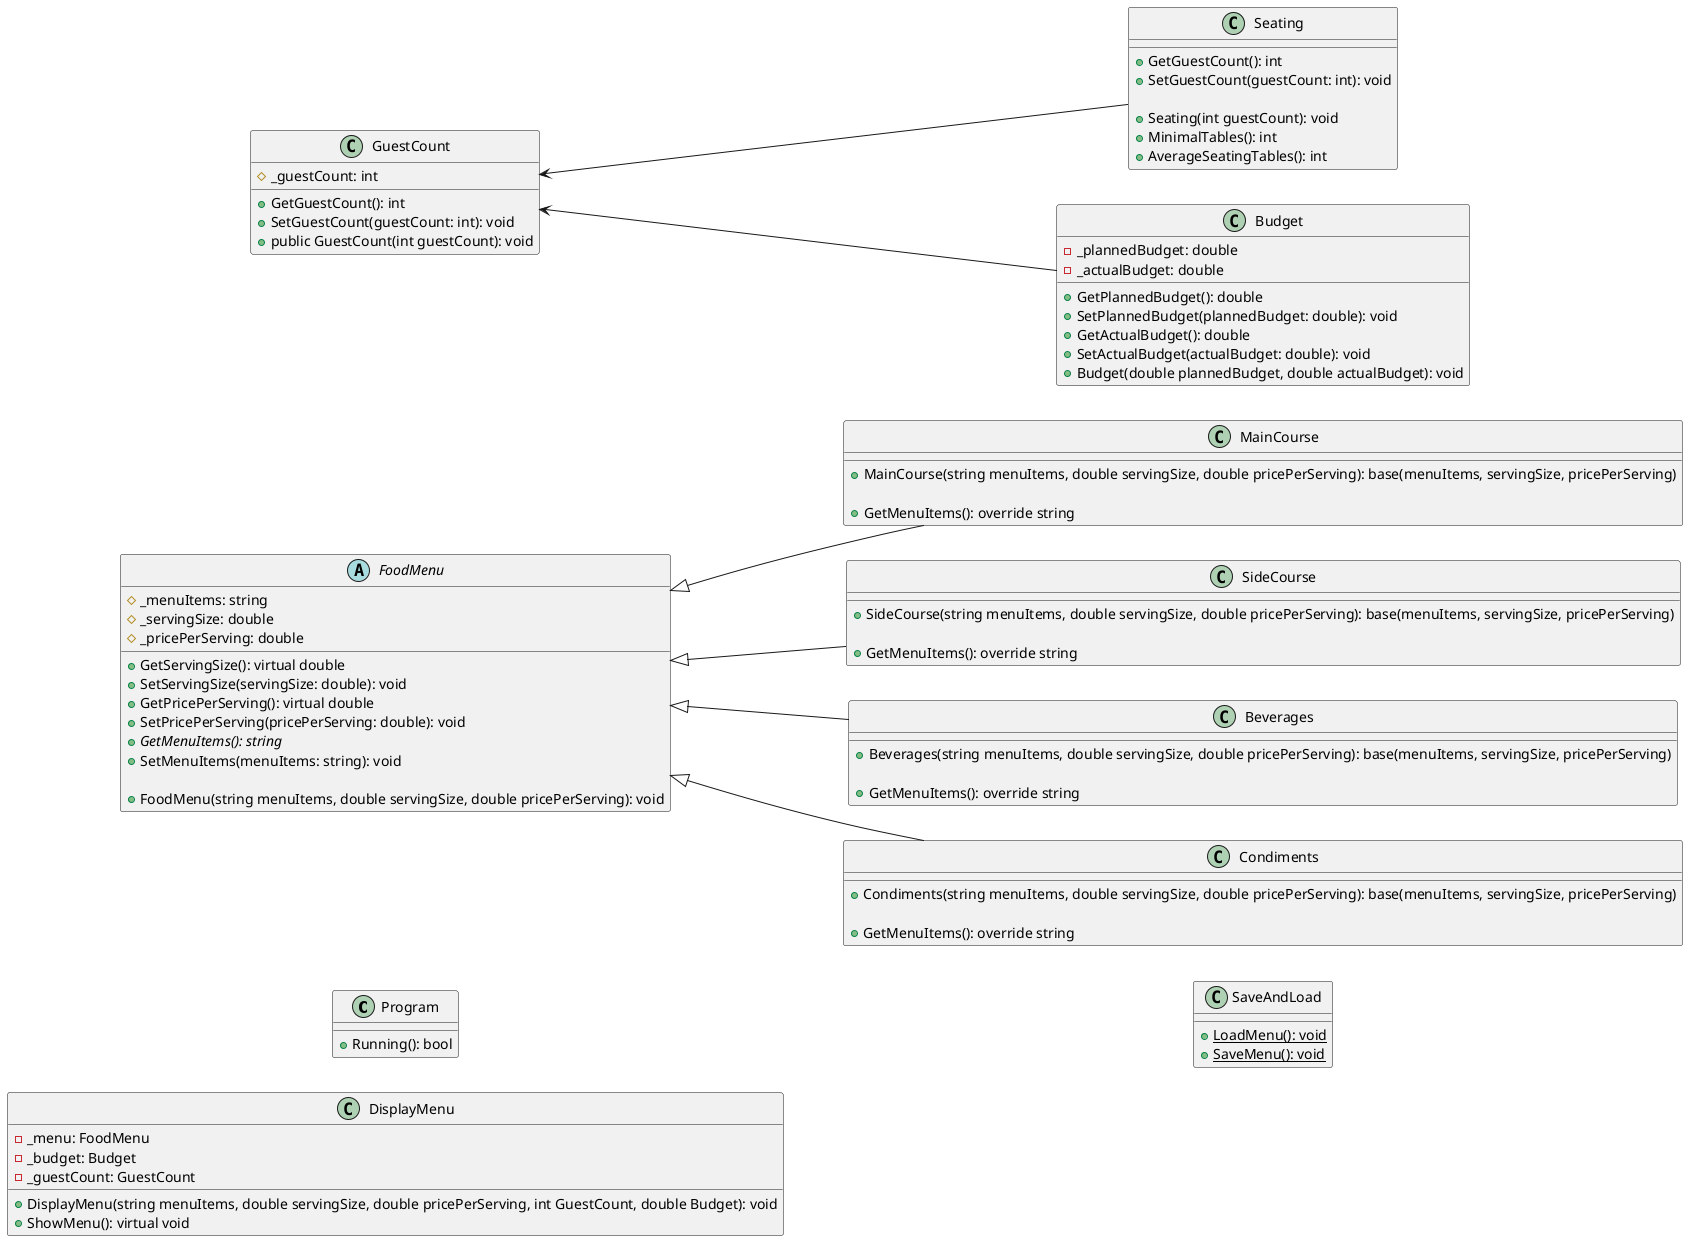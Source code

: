 @startuml Food Planner
left to right direction

class Program
{
    +Running(): bool
}

FoodMenu <|-- MainCourse
FoodMenu <|-- SideCourse
FoodMenu <|-- Beverages
FoodMenu <|-- Condiments

GuestCount <-- Seating
GuestCount <--Budget

abstract class FoodMenu
{
    #_menuItems: string
    #_servingSize: double
    #_pricePerServing: double
    

    +GetServingSize(): virtual double 
    +SetServingSize(servingSize: double): void
    +GetPricePerServing(): virtual double
    +SetPricePerServing(pricePerServing: double): void
    {abstract}+GetMenuItems(): string
    +SetMenuItems(menuItems: string): void

    +FoodMenu(string menuItems, double servingSize, double pricePerServing): void
}

class MainCourse
{
    +MainCourse(string menuItems, double servingSize, double pricePerServing): base(menuItems, servingSize, pricePerServing)

    +GetMenuItems(): override string

}

class SideCourse
{
    +SideCourse(string menuItems, double servingSize, double pricePerServing): base(menuItems, servingSize, pricePerServing)

    +GetMenuItems(): override string
}


class Beverages
{
    +Beverages(string menuItems, double servingSize, double pricePerServing): base(menuItems, servingSize, pricePerServing)

    +GetMenuItems(): override string
}

class Condiments
{
    +Condiments(string menuItems, double servingSize, double pricePerServing): base(menuItems, servingSize, pricePerServing)

    +GetMenuItems(): override string
}

class GuestCount
{
    #_guestCount: int

    +GetGuestCount(): int
    +SetGuestCount(guestCount: int): void
    +public GuestCount(int guestCount): void
}

class Seating
{
    

    +GetGuestCount(): int
    +SetGuestCount(guestCount: int): void

    +Seating(int guestCount): void
    +MinimalTables(): int
    +AverageSeatingTables(): int
}

class DisplayMenu
{
    -_menu: FoodMenu
    -_budget: Budget
    -_guestCount: GuestCount

    +DisplayMenu(string menuItems, double servingSize, double pricePerServing, int GuestCount, double Budget): void
    +ShowMenu(): virtual void

}

class SaveAndLoad
{
    {static}+LoadMenu(): void
    {static}+SaveMenu(): void
}

class Budget
{
    -_plannedBudget: double
    -_actualBudget: double

    +GetPlannedBudget(): double
    +SetPlannedBudget(plannedBudget: double): void
    +GetActualBudget(): double
    +SetActualBudget(actualBudget: double): void
    +Budget(double plannedBudget, double actualBudget): void
}





@enduml